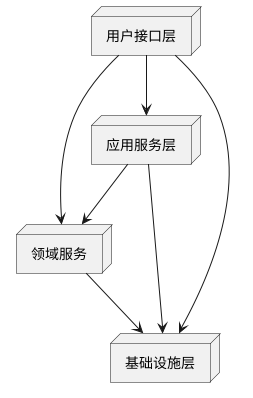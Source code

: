 @startuml
'https://plantuml.com/activity-diagram-beta

node "用户接口层" as ui {
}

node "应用服务层" as app {
}

node "领域服务" as domain {
}

node "基础设施层" as infra {
}

ui --> app
ui --> domain
ui --> infra
app --> domain
app --> infra
domain --> infra

@enduml
